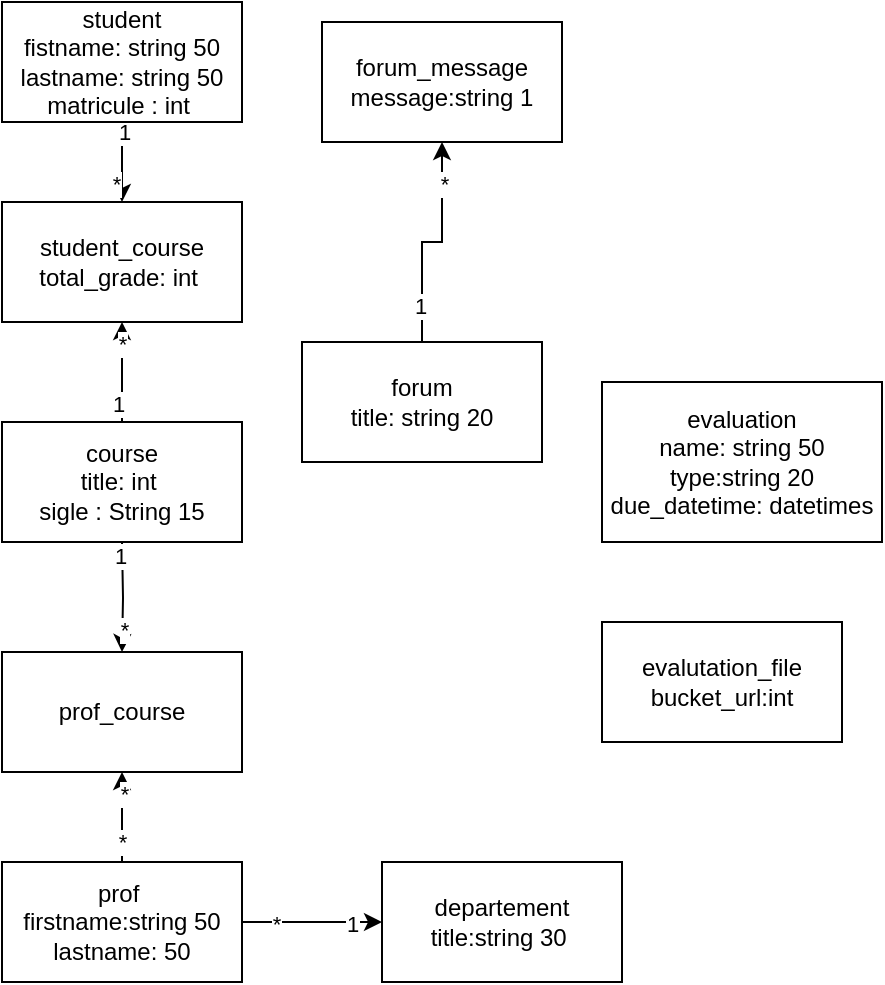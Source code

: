 <mxfile version="28.1.2">
  <diagram name="Page-1" id="osQB_2X0EcH8lznaNfnD">
    <mxGraphModel dx="374" dy="618" grid="1" gridSize="10" guides="1" tooltips="1" connect="1" arrows="1" fold="1" page="1" pageScale="1" pageWidth="827" pageHeight="1169" math="0" shadow="0">
      <root>
        <mxCell id="0" />
        <mxCell id="1" parent="0" />
        <mxCell id="JjcFjfH_84pJ9SnKjnFw-11" style="edgeStyle=orthogonalEdgeStyle;rounded=0;orthogonalLoop=1;jettySize=auto;html=1;" edge="1" parent="1" source="JjcFjfH_84pJ9SnKjnFw-1" target="JjcFjfH_84pJ9SnKjnFw-2">
          <mxGeometry relative="1" as="geometry" />
        </mxCell>
        <mxCell id="JjcFjfH_84pJ9SnKjnFw-13" value="1" style="edgeLabel;html=1;align=center;verticalAlign=middle;resizable=0;points=[];" vertex="1" connectable="0" parent="JjcFjfH_84pJ9SnKjnFw-11">
          <mxGeometry x="-0.74" y="1" relative="1" as="geometry">
            <mxPoint as="offset" />
          </mxGeometry>
        </mxCell>
        <mxCell id="JjcFjfH_84pJ9SnKjnFw-14" value="*" style="edgeLabel;html=1;align=center;verticalAlign=middle;resizable=0;points=[];" vertex="1" connectable="0" parent="JjcFjfH_84pJ9SnKjnFw-11">
          <mxGeometry x="0.56" y="-3" relative="1" as="geometry">
            <mxPoint as="offset" />
          </mxGeometry>
        </mxCell>
        <mxCell id="JjcFjfH_84pJ9SnKjnFw-1" value="student&lt;div&gt;fistname: string 50&lt;/div&gt;&lt;div&gt;lastname: string 50&lt;/div&gt;&lt;div&gt;matricule : int&amp;nbsp;&lt;/div&gt;" style="rounded=0;whiteSpace=wrap;html=1;" vertex="1" parent="1">
          <mxGeometry x="30" y="140" width="120" height="60" as="geometry" />
        </mxCell>
        <mxCell id="JjcFjfH_84pJ9SnKjnFw-2" value="student_course&lt;div&gt;total_grade: int&amp;nbsp;&lt;/div&gt;" style="rounded=0;whiteSpace=wrap;html=1;" vertex="1" parent="1">
          <mxGeometry x="30" y="240" width="120" height="60" as="geometry" />
        </mxCell>
        <mxCell id="JjcFjfH_84pJ9SnKjnFw-12" style="edgeStyle=orthogonalEdgeStyle;rounded=0;orthogonalLoop=1;jettySize=auto;html=1;entryX=0.5;entryY=1;entryDx=0;entryDy=0;" edge="1" parent="1" source="JjcFjfH_84pJ9SnKjnFw-3" target="JjcFjfH_84pJ9SnKjnFw-2">
          <mxGeometry relative="1" as="geometry" />
        </mxCell>
        <mxCell id="JjcFjfH_84pJ9SnKjnFw-15" value="*" style="edgeLabel;html=1;align=center;verticalAlign=middle;resizable=0;points=[];" vertex="1" connectable="0" parent="JjcFjfH_84pJ9SnKjnFw-12">
          <mxGeometry x="0.552" relative="1" as="geometry">
            <mxPoint as="offset" />
          </mxGeometry>
        </mxCell>
        <mxCell id="JjcFjfH_84pJ9SnKjnFw-16" value="1" style="edgeLabel;html=1;align=center;verticalAlign=middle;resizable=0;points=[];" vertex="1" connectable="0" parent="JjcFjfH_84pJ9SnKjnFw-12">
          <mxGeometry x="-0.648" y="2" relative="1" as="geometry">
            <mxPoint as="offset" />
          </mxGeometry>
        </mxCell>
        <mxCell id="JjcFjfH_84pJ9SnKjnFw-17" style="edgeStyle=orthogonalEdgeStyle;rounded=0;orthogonalLoop=1;jettySize=auto;html=1;" edge="1" parent="1" target="JjcFjfH_84pJ9SnKjnFw-4">
          <mxGeometry relative="1" as="geometry">
            <mxPoint x="90" y="410" as="sourcePoint" />
          </mxGeometry>
        </mxCell>
        <mxCell id="JjcFjfH_84pJ9SnKjnFw-19" value="1" style="edgeLabel;html=1;align=center;verticalAlign=middle;resizable=0;points=[];" vertex="1" connectable="0" parent="JjcFjfH_84pJ9SnKjnFw-17">
          <mxGeometry x="-0.741" y="-1" relative="1" as="geometry">
            <mxPoint as="offset" />
          </mxGeometry>
        </mxCell>
        <mxCell id="JjcFjfH_84pJ9SnKjnFw-20" value="*" style="edgeLabel;html=1;align=center;verticalAlign=middle;resizable=0;points=[];" vertex="1" connectable="0" parent="JjcFjfH_84pJ9SnKjnFw-17">
          <mxGeometry x="0.611" y="1" relative="1" as="geometry">
            <mxPoint as="offset" />
          </mxGeometry>
        </mxCell>
        <mxCell id="JjcFjfH_84pJ9SnKjnFw-3" value="course&lt;div&gt;title: int&amp;nbsp;&lt;/div&gt;&lt;div&gt;sigle : String 15&lt;/div&gt;" style="rounded=0;whiteSpace=wrap;html=1;" vertex="1" parent="1">
          <mxGeometry x="30" y="350" width="120" height="60" as="geometry" />
        </mxCell>
        <mxCell id="JjcFjfH_84pJ9SnKjnFw-4" value="prof_course" style="rounded=0;whiteSpace=wrap;html=1;" vertex="1" parent="1">
          <mxGeometry x="30" y="465" width="120" height="60" as="geometry" />
        </mxCell>
        <mxCell id="JjcFjfH_84pJ9SnKjnFw-18" style="edgeStyle=orthogonalEdgeStyle;rounded=0;orthogonalLoop=1;jettySize=auto;html=1;" edge="1" parent="1" source="JjcFjfH_84pJ9SnKjnFw-5" target="JjcFjfH_84pJ9SnKjnFw-4">
          <mxGeometry relative="1" as="geometry" />
        </mxCell>
        <mxCell id="JjcFjfH_84pJ9SnKjnFw-21" value="*" style="edgeLabel;html=1;align=center;verticalAlign=middle;resizable=0;points=[];" vertex="1" connectable="0" parent="JjcFjfH_84pJ9SnKjnFw-18">
          <mxGeometry x="0.502" y="-1" relative="1" as="geometry">
            <mxPoint as="offset" />
          </mxGeometry>
        </mxCell>
        <mxCell id="JjcFjfH_84pJ9SnKjnFw-22" value="*" style="edgeLabel;html=1;align=center;verticalAlign=middle;resizable=0;points=[];" vertex="1" connectable="0" parent="JjcFjfH_84pJ9SnKjnFw-18">
          <mxGeometry x="-0.564" relative="1" as="geometry">
            <mxPoint as="offset" />
          </mxGeometry>
        </mxCell>
        <mxCell id="JjcFjfH_84pJ9SnKjnFw-23" value="" style="edgeStyle=orthogonalEdgeStyle;rounded=0;orthogonalLoop=1;jettySize=auto;html=1;" edge="1" parent="1" source="JjcFjfH_84pJ9SnKjnFw-5" target="JjcFjfH_84pJ9SnKjnFw-6">
          <mxGeometry relative="1" as="geometry" />
        </mxCell>
        <mxCell id="JjcFjfH_84pJ9SnKjnFw-24" value="1" style="edgeLabel;html=1;align=center;verticalAlign=middle;resizable=0;points=[];" vertex="1" connectable="0" parent="JjcFjfH_84pJ9SnKjnFw-23">
          <mxGeometry x="0.554" y="-1" relative="1" as="geometry">
            <mxPoint as="offset" />
          </mxGeometry>
        </mxCell>
        <mxCell id="JjcFjfH_84pJ9SnKjnFw-26" value="*" style="edgeLabel;html=1;align=center;verticalAlign=middle;resizable=0;points=[];" vertex="1" connectable="0" parent="JjcFjfH_84pJ9SnKjnFw-23">
          <mxGeometry x="-0.531" y="-1" relative="1" as="geometry">
            <mxPoint as="offset" />
          </mxGeometry>
        </mxCell>
        <mxCell id="JjcFjfH_84pJ9SnKjnFw-5" value="prof&amp;nbsp;&lt;div&gt;firstname:string 50&lt;/div&gt;&lt;div&gt;lastname: 50&lt;/div&gt;" style="rounded=0;whiteSpace=wrap;html=1;" vertex="1" parent="1">
          <mxGeometry x="30" y="570" width="120" height="60" as="geometry" />
        </mxCell>
        <mxCell id="JjcFjfH_84pJ9SnKjnFw-6" value="departement&lt;div&gt;title:string 30&amp;nbsp;&lt;/div&gt;" style="rounded=0;whiteSpace=wrap;html=1;" vertex="1" parent="1">
          <mxGeometry x="220" y="570" width="120" height="60" as="geometry" />
        </mxCell>
        <mxCell id="JjcFjfH_84pJ9SnKjnFw-7" value="evalutation_file&lt;div&gt;bucket_url:int&lt;/div&gt;" style="rounded=0;whiteSpace=wrap;html=1;" vertex="1" parent="1">
          <mxGeometry x="330" y="450" width="120" height="60" as="geometry" />
        </mxCell>
        <mxCell id="JjcFjfH_84pJ9SnKjnFw-8" value="evaluation&lt;div&gt;name: string 50&lt;/div&gt;&lt;div&gt;type:string 20&lt;/div&gt;&lt;div&gt;due_datetime: datetimes&lt;/div&gt;" style="rounded=0;whiteSpace=wrap;html=1;" vertex="1" parent="1">
          <mxGeometry x="330" y="330" width="140" height="80" as="geometry" />
        </mxCell>
        <mxCell id="JjcFjfH_84pJ9SnKjnFw-30" value="" style="edgeStyle=orthogonalEdgeStyle;rounded=0;orthogonalLoop=1;jettySize=auto;html=1;" edge="1" parent="1" source="JjcFjfH_84pJ9SnKjnFw-9" target="JjcFjfH_84pJ9SnKjnFw-10">
          <mxGeometry relative="1" as="geometry" />
        </mxCell>
        <mxCell id="JjcFjfH_84pJ9SnKjnFw-31" value="1" style="edgeLabel;html=1;align=center;verticalAlign=middle;resizable=0;points=[];" vertex="1" connectable="0" parent="JjcFjfH_84pJ9SnKjnFw-30">
          <mxGeometry x="-0.673" y="1" relative="1" as="geometry">
            <mxPoint as="offset" />
          </mxGeometry>
        </mxCell>
        <mxCell id="JjcFjfH_84pJ9SnKjnFw-32" value="*" style="edgeLabel;html=1;align=center;verticalAlign=middle;resizable=0;points=[];" vertex="1" connectable="0" parent="JjcFjfH_84pJ9SnKjnFw-30">
          <mxGeometry x="0.618" y="-1" relative="1" as="geometry">
            <mxPoint as="offset" />
          </mxGeometry>
        </mxCell>
        <mxCell id="JjcFjfH_84pJ9SnKjnFw-9" value="forum&lt;div&gt;title: string 20&lt;/div&gt;" style="rounded=0;whiteSpace=wrap;html=1;" vertex="1" parent="1">
          <mxGeometry x="180" y="310" width="120" height="60" as="geometry" />
        </mxCell>
        <mxCell id="JjcFjfH_84pJ9SnKjnFw-10" value="forum_message&lt;div&gt;message:string 1&lt;/div&gt;" style="rounded=0;whiteSpace=wrap;html=1;" vertex="1" parent="1">
          <mxGeometry x="190" y="150" width="120" height="60" as="geometry" />
        </mxCell>
      </root>
    </mxGraphModel>
  </diagram>
</mxfile>
